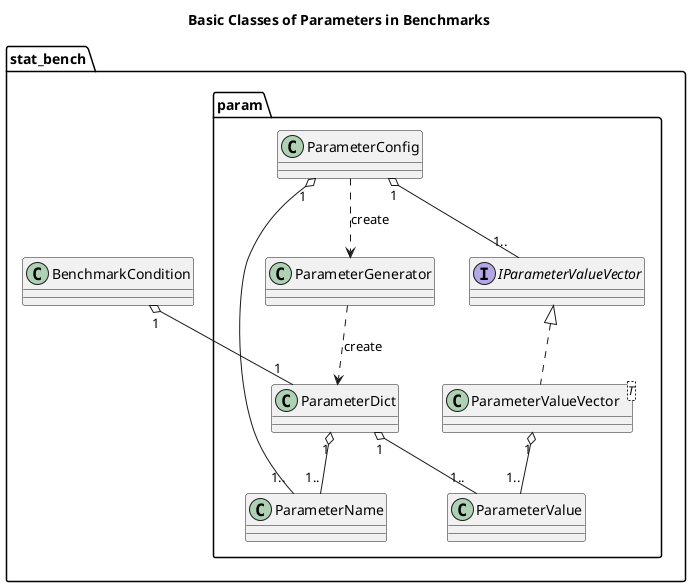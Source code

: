 @startuml classes_param

title Basic Classes of Parameters in Benchmarks

package stat_bench {
    class BenchmarkCondition

    package param {
        class ParameterConfig

        class ParameterGenerator
        ParameterConfig ..> ParameterGenerator : create

        class ParameterName
        ParameterConfig "1" o-- "1.." ParameterName

        interface IParameterValueVector
        ParameterConfig "1" o-- "1.." IParameterValueVector

        class ParameterValueVector<T>
        IParameterValueVector <|.. ParameterValueVector

        class ParameterValue
        ParameterValueVector "1" o-- "1.." ParameterValue

        class ParameterDict
        ParameterGenerator ..> ParameterDict : create
        ParameterDict "1" o-- "1.." ParameterName
        ParameterDict "1" o-- "1.." ParameterValue
        BenchmarkCondition "1" o-- "1" ParameterDict
    }
}

@enduml

